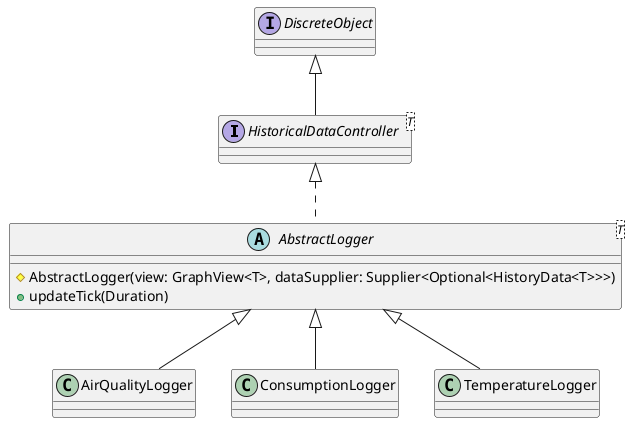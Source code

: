 @startuml graph-controller

interface HistoricalDataController<T> extends DiscreteObject {}

abstract class AbstractLogger<T> implements HistoricalDataController {
    # AbstractLogger(view: GraphView<T>, dataSupplier: Supplier<Optional<HistoryData<T>>>)
    + updateTick(Duration)
}

class AirQualityLogger extends AbstractLogger {}
class ConsumptionLogger extends AbstractLogger {}
class TemperatureLogger extends AbstractLogger {}

@enduml
